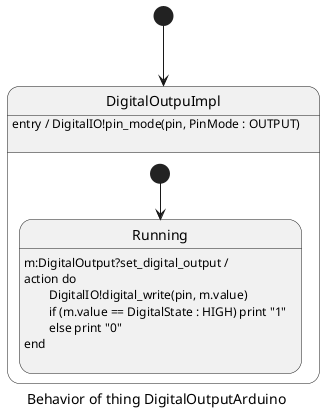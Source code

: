 @startuml
skinparam defaultTextAlignment left
caption Behavior of thing DigitalOutputArduino
[*] --> DigitalOutpuImpl
state DigitalOutpuImpl{
state Running{
	Running : m:DigitalOutput?set_digital_output / \naction do\n	DigitalIO!digital_write(pin, m.value)\n	if (m.value == DigitalState : HIGH) print "1"\n	else print "0"\nend\n
}
[*] --> Running
	DigitalOutpuImpl : entry / DigitalIO!pin_mode(pin, PinMode : OUTPUT)\n
}
@enduml
